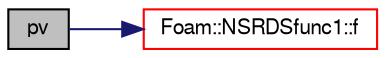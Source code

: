 digraph "pv"
{
  bgcolor="transparent";
  edge [fontname="FreeSans",fontsize="10",labelfontname="FreeSans",labelfontsize="10"];
  node [fontname="FreeSans",fontsize="10",shape=record];
  rankdir="LR";
  Node57 [label="pv",height=0.2,width=0.4,color="black", fillcolor="grey75", style="filled", fontcolor="black"];
  Node57 -> Node58 [color="midnightblue",fontsize="10",style="solid",fontname="FreeSans"];
  Node58 [label="Foam::NSRDSfunc1::f",height=0.2,width=0.4,color="red",URL="$a30414.html#a44a3c8c9472a1fd8054ed8f5fd36e77a",tooltip="Evaluate the function and return the result. "];
}
